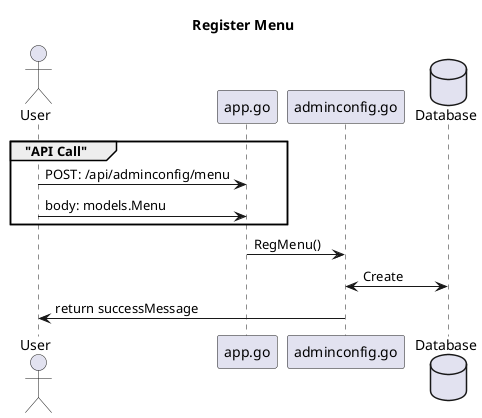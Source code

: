 @startuml

title "Register Menu"

actor User as user

participant "app.go" as app
participant "adminconfig.go" as route
database Database as DB

group  "API Call"
user    -> app : POST: /api/adminconfig/menu
user    -> app : body: models.Menu
end
app     -> route: RegMenu()
route <-> DB: Create
user <- route:  return successMessage


@enduml
